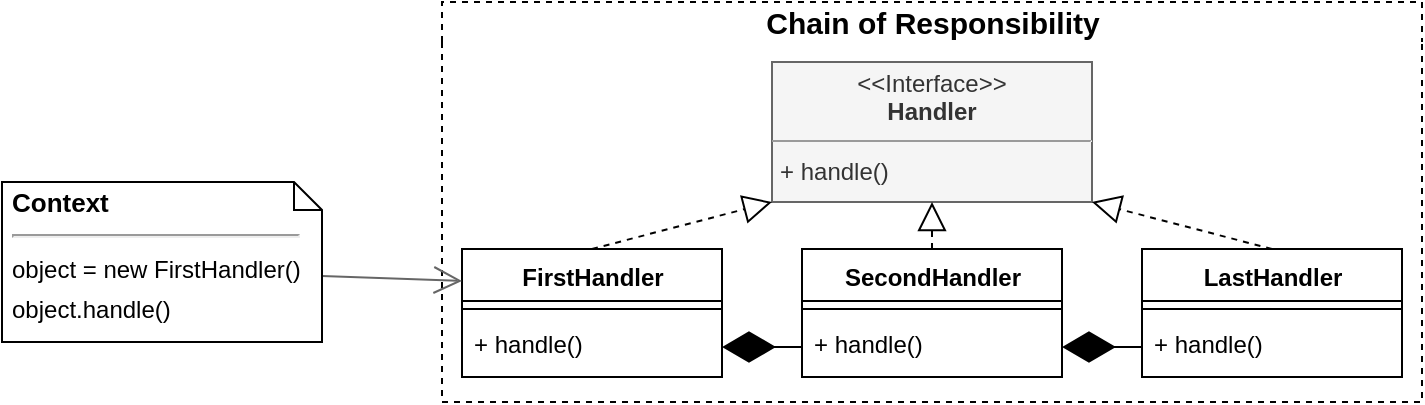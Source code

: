 <mxfile version="13.7.3" type="device"><diagram id="XrNcmDuxpfYQKJjty1-J" name="Страница 1"><mxGraphModel dx="1086" dy="806" grid="0" gridSize="10" guides="1" tooltips="1" connect="1" arrows="1" fold="1" page="0" pageScale="1" pageWidth="827" pageHeight="1169" math="0" shadow="0"><root><mxCell id="0"/><mxCell id="1" parent="0"/><mxCell id="3snX1dM7dSV-70zXXwf_-1" value="Chain of Responsibility" style="swimlane;html=1;horizontal=1;startSize=20;fillColor=none;strokeColor=#000000;rounded=0;comic=0;fontSize=15;dashed=1;swimlaneLine=0;shadow=0;glass=0;perimeterSpacing=0;labelBackgroundColor=none;collapsible=0;" vertex="1" parent="1"><mxGeometry x="275" y="20" width="490" height="200" as="geometry"><mxRectangle x="110" y="60" width="100" height="20" as="alternateBounds"/></mxGeometry></mxCell><mxCell id="3snX1dM7dSV-70zXXwf_-2" value="LastHandler" style="swimlane;fontStyle=1;align=center;verticalAlign=top;childLayout=stackLayout;horizontal=1;startSize=26;horizontalStack=0;resizeParent=1;resizeParentMax=0;resizeLast=0;collapsible=0;marginBottom=0;rounded=0;shadow=0;glass=0;comic=0;strokeWidth=1;fontSize=12;labelBackgroundColor=none;fillColor=#ffffff;html=1;" vertex="1" parent="3snX1dM7dSV-70zXXwf_-1"><mxGeometry x="350" y="123.5" width="130" height="64" as="geometry"/></mxCell><mxCell id="3snX1dM7dSV-70zXXwf_-3" value="" style="line;strokeWidth=1;fillColor=none;align=left;verticalAlign=middle;spacingTop=-1;spacingLeft=3;spacingRight=3;rotatable=0;labelPosition=right;points=[];portConstraint=eastwest;" vertex="1" parent="3snX1dM7dSV-70zXXwf_-2"><mxGeometry y="26" width="130" height="8" as="geometry"/></mxCell><mxCell id="3snX1dM7dSV-70zXXwf_-4" value="+ handle()" style="text;strokeColor=none;fillColor=none;align=left;verticalAlign=top;spacingLeft=4;spacingRight=4;overflow=hidden;rotatable=0;points=[[0,0.5],[1,0.5]];portConstraint=eastwest;" vertex="1" parent="3snX1dM7dSV-70zXXwf_-2"><mxGeometry y="34" width="130" height="30" as="geometry"/></mxCell><mxCell id="3snX1dM7dSV-70zXXwf_-5" value="SecondHandler" style="swimlane;fontStyle=1;align=center;verticalAlign=top;childLayout=stackLayout;horizontal=1;startSize=26;horizontalStack=0;resizeParent=1;resizeParentMax=0;resizeLast=0;collapsible=0;marginBottom=0;rounded=0;shadow=0;glass=0;comic=0;strokeWidth=1;fontSize=12;labelBackgroundColor=none;fillColor=#ffffff;html=1;" vertex="1" parent="3snX1dM7dSV-70zXXwf_-1"><mxGeometry x="180" y="123.5" width="130" height="64" as="geometry"/></mxCell><mxCell id="3snX1dM7dSV-70zXXwf_-6" value="" style="line;strokeWidth=1;fillColor=none;align=left;verticalAlign=middle;spacingTop=-1;spacingLeft=3;spacingRight=3;rotatable=0;labelPosition=right;points=[];portConstraint=eastwest;" vertex="1" parent="3snX1dM7dSV-70zXXwf_-5"><mxGeometry y="26" width="130" height="8" as="geometry"/></mxCell><mxCell id="3snX1dM7dSV-70zXXwf_-7" value="+ handle()" style="text;strokeColor=none;fillColor=none;align=left;verticalAlign=top;spacingLeft=4;spacingRight=4;overflow=hidden;rotatable=0;points=[[0,0.5],[1,0.5]];portConstraint=eastwest;" vertex="1" parent="3snX1dM7dSV-70zXXwf_-5"><mxGeometry y="34" width="130" height="30" as="geometry"/></mxCell><mxCell id="3snX1dM7dSV-70zXXwf_-8" value="FirstHandler" style="swimlane;fontStyle=1;align=center;verticalAlign=top;childLayout=stackLayout;horizontal=1;startSize=26;horizontalStack=0;resizeParent=1;resizeParentMax=0;resizeLast=0;collapsible=0;marginBottom=0;rounded=0;shadow=0;glass=0;comic=0;strokeWidth=1;fontSize=12;labelBackgroundColor=none;fillColor=#ffffff;html=1;" vertex="1" parent="3snX1dM7dSV-70zXXwf_-1"><mxGeometry x="10" y="123.5" width="130" height="64" as="geometry"/></mxCell><mxCell id="3snX1dM7dSV-70zXXwf_-9" value="" style="line;strokeWidth=1;fillColor=none;align=left;verticalAlign=middle;spacingTop=-1;spacingLeft=3;spacingRight=3;rotatable=0;labelPosition=right;points=[];portConstraint=eastwest;" vertex="1" parent="3snX1dM7dSV-70zXXwf_-8"><mxGeometry y="26" width="130" height="8" as="geometry"/></mxCell><mxCell id="3snX1dM7dSV-70zXXwf_-10" value="+ handle()" style="text;strokeColor=none;fillColor=none;align=left;verticalAlign=top;spacingLeft=4;spacingRight=4;overflow=hidden;rotatable=0;points=[[0,0.5],[1,0.5]];portConstraint=eastwest;" vertex="1" parent="3snX1dM7dSV-70zXXwf_-8"><mxGeometry y="34" width="130" height="30" as="geometry"/></mxCell><mxCell id="3snX1dM7dSV-70zXXwf_-11" value="&lt;p style=&quot;margin: 4px 0px 0px ; text-align: center ; line-height: 120%&quot;&gt;&lt;span&gt;&amp;lt;&amp;lt;Interface&amp;gt;&amp;gt;&lt;/span&gt;&lt;br&gt;&lt;b&gt;Handler&lt;/b&gt;&lt;/p&gt;&lt;hr size=&quot;1&quot;&gt;&lt;p style=&quot;margin: 0px 0px 0px 4px ; line-height: 160%&quot;&gt;+ handle()&lt;br&gt;&lt;/p&gt;" style="verticalAlign=top;align=left;overflow=fill;fontSize=12;fontFamily=Helvetica;html=1;rounded=0;shadow=0;glass=0;comic=0;labelBackgroundColor=none;labelBorderColor=none;imageAspect=1;noLabel=0;portConstraintRotation=0;snapToPoint=0;container=1;dropTarget=1;collapsible=0;autosize=0;spacingLeft=0;spacingRight=0;fontStyle=0;fillColor=#f5f5f5;strokeColor=#666666;fontColor=#333333;" vertex="1" parent="3snX1dM7dSV-70zXXwf_-1"><mxGeometry x="165" y="30" width="160" height="70" as="geometry"/></mxCell><mxCell id="3snX1dM7dSV-70zXXwf_-12" value="" style="endArrow=block;dashed=1;endFill=0;endSize=12;html=1;fontSize=12;fontColor=#000000;entryX=0;entryY=1;entryDx=0;entryDy=0;exitX=0.5;exitY=0;exitDx=0;exitDy=0;" edge="1" parent="3snX1dM7dSV-70zXXwf_-1" source="3snX1dM7dSV-70zXXwf_-8" target="3snX1dM7dSV-70zXXwf_-11"><mxGeometry width="160" relative="1" as="geometry"><mxPoint x="30" y="112" as="sourcePoint"/><mxPoint x="70" y="72" as="targetPoint"/></mxGeometry></mxCell><mxCell id="3snX1dM7dSV-70zXXwf_-13" value="" style="endArrow=block;dashed=1;endFill=0;endSize=12;html=1;exitX=0.5;exitY=0;exitDx=0;exitDy=0;entryX=0.5;entryY=1;entryDx=0;entryDy=0;" edge="1" parent="3snX1dM7dSV-70zXXwf_-1" source="3snX1dM7dSV-70zXXwf_-5" target="3snX1dM7dSV-70zXXwf_-11"><mxGeometry width="160" relative="1" as="geometry"><mxPoint x="180" as="sourcePoint"/><mxPoint x="340" as="targetPoint"/></mxGeometry></mxCell><mxCell id="3snX1dM7dSV-70zXXwf_-14" value="" style="endArrow=block;dashed=1;endFill=0;endSize=12;html=1;exitX=0.5;exitY=0;exitDx=0;exitDy=0;entryX=1;entryY=1;entryDx=0;entryDy=0;" edge="1" parent="3snX1dM7dSV-70zXXwf_-1" source="3snX1dM7dSV-70zXXwf_-2" target="3snX1dM7dSV-70zXXwf_-11"><mxGeometry width="160" relative="1" as="geometry"><mxPoint x="180" as="sourcePoint"/><mxPoint x="340" as="targetPoint"/></mxGeometry></mxCell><mxCell id="3snX1dM7dSV-70zXXwf_-15" value="" style="endArrow=diamondThin;endFill=1;endSize=24;html=1;entryX=1;entryY=0.5;entryDx=0;entryDy=0;exitX=0;exitY=0.5;exitDx=0;exitDy=0;" edge="1" parent="3snX1dM7dSV-70zXXwf_-1" source="3snX1dM7dSV-70zXXwf_-7" target="3snX1dM7dSV-70zXXwf_-10"><mxGeometry width="160" relative="1" as="geometry"><mxPoint x="210" y="80" as="sourcePoint"/><mxPoint x="370" y="80" as="targetPoint"/></mxGeometry></mxCell><mxCell id="3snX1dM7dSV-70zXXwf_-16" value="" style="endArrow=diamondThin;endFill=1;endSize=24;html=1;strokeColor=#000000;entryX=1;entryY=0.5;entryDx=0;entryDy=0;exitX=0;exitY=0.5;exitDx=0;exitDy=0;" edge="1" parent="3snX1dM7dSV-70zXXwf_-1" source="3snX1dM7dSV-70zXXwf_-4" target="3snX1dM7dSV-70zXXwf_-7"><mxGeometry width="160" relative="1" as="geometry"><mxPoint x="210" y="80" as="sourcePoint"/><mxPoint x="370" y="80" as="targetPoint"/></mxGeometry></mxCell><mxCell id="3snX1dM7dSV-70zXXwf_-17" value="" style="endArrow=open;endFill=1;endSize=12;html=1;exitX=0;exitY=0;exitDx=160;exitDy=47;exitPerimeter=0;entryX=0;entryY=0.25;entryDx=0;entryDy=0;strokeColor=#666666;" edge="1" parent="1" source="3snX1dM7dSV-70zXXwf_-18" target="3snX1dM7dSV-70zXXwf_-8"><mxGeometry width="160" relative="1" as="geometry"><mxPoint x="205" y="56.25" as="sourcePoint"/><mxPoint x="355" y="-3850" as="targetPoint"/></mxGeometry></mxCell><mxCell id="3snX1dM7dSV-70zXXwf_-18" value="&lt;p style=&quot;line-height: 20%&quot;&gt;Context&lt;br&gt;&lt;/p&gt;&lt;hr&gt;&lt;span style=&quot;font-size: 12px ; font-weight: 400 ; line-height: 170%&quot;&gt;object = new FirstHandler()&lt;/span&gt;&lt;font style=&quot;font-size: 12px&quot;&gt;&lt;span style=&quot;font-weight: normal ; line-height: 170%&quot;&gt;&lt;br&gt;&lt;/span&gt;&lt;span style=&quot;font-weight: normal ; line-height: 170%&quot;&gt;object.handle()&lt;/span&gt;&lt;/font&gt;&lt;br&gt;&lt;p&gt;&lt;/p&gt;" style="shape=note;size=14;verticalAlign=top;align=left;spacingTop=-13;rounded=0;shadow=0;glass=0;comic=0;strokeColor=#000000;fillColor=none;fontSize=13;fontStyle=1;labelBorderColor=none;whiteSpace=wrap;html=1;spacingLeft=0;spacingBottom=0;spacingRight=0;spacing=5;labelBackgroundColor=none;" vertex="1" parent="1"><mxGeometry x="55" y="110" width="160" height="80" as="geometry"/></mxCell></root></mxGraphModel></diagram></mxfile>